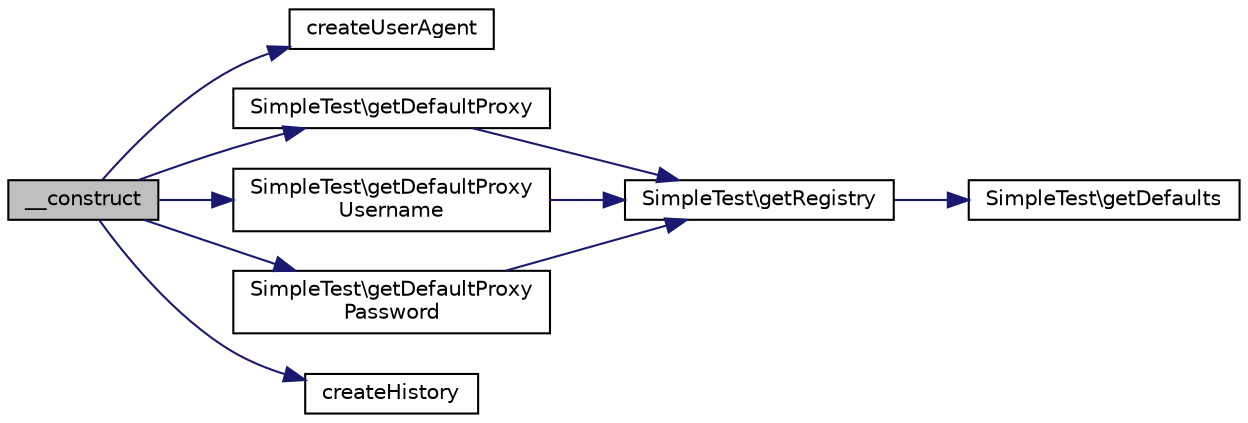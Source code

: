 digraph "__construct"
{
  edge [fontname="Helvetica",fontsize="10",labelfontname="Helvetica",labelfontsize="10"];
  node [fontname="Helvetica",fontsize="10",shape=record];
  rankdir="LR";
  Node1 [label="__construct",height=0.2,width=0.4,color="black", fillcolor="grey75", style="filled" fontcolor="black"];
  Node1 -> Node2 [color="midnightblue",fontsize="10",style="solid",fontname="Helvetica"];
  Node2 [label="createUserAgent",height=0.2,width=0.4,color="black", fillcolor="white", style="filled",URL="$class_simple_browser.html#ad15b969ce9ff886654b58acb7d23caab"];
  Node1 -> Node3 [color="midnightblue",fontsize="10",style="solid",fontname="Helvetica"];
  Node3 [label="SimpleTest\\getDefaultProxy",height=0.2,width=0.4,color="black", fillcolor="white", style="filled",URL="$class_simple_test.html#ad34de736f570ce031133144ef6fb5143"];
  Node3 -> Node4 [color="midnightblue",fontsize="10",style="solid",fontname="Helvetica"];
  Node4 [label="SimpleTest\\getRegistry",height=0.2,width=0.4,color="black", fillcolor="white", style="filled",URL="$class_simple_test.html#a91320adbec8b564c37b40a29aa9df772"];
  Node4 -> Node5 [color="midnightblue",fontsize="10",style="solid",fontname="Helvetica"];
  Node5 [label="SimpleTest\\getDefaults",height=0.2,width=0.4,color="black", fillcolor="white", style="filled",URL="$class_simple_test.html#a82efa1571705e561b8bae6b73060945d"];
  Node1 -> Node6 [color="midnightblue",fontsize="10",style="solid",fontname="Helvetica"];
  Node6 [label="SimpleTest\\getDefaultProxy\lUsername",height=0.2,width=0.4,color="black", fillcolor="white", style="filled",URL="$class_simple_test.html#a8ffa76da97e210bf71db859a618af80b"];
  Node6 -> Node4 [color="midnightblue",fontsize="10",style="solid",fontname="Helvetica"];
  Node1 -> Node7 [color="midnightblue",fontsize="10",style="solid",fontname="Helvetica"];
  Node7 [label="SimpleTest\\getDefaultProxy\lPassword",height=0.2,width=0.4,color="black", fillcolor="white", style="filled",URL="$class_simple_test.html#a5d2d213cfe2078d9bdf5a65dc9b45d95"];
  Node7 -> Node4 [color="midnightblue",fontsize="10",style="solid",fontname="Helvetica"];
  Node1 -> Node8 [color="midnightblue",fontsize="10",style="solid",fontname="Helvetica"];
  Node8 [label="createHistory",height=0.2,width=0.4,color="black", fillcolor="white", style="filled",URL="$class_simple_browser.html#a816cebb2c4d844823e84dba95bc99621"];
}
